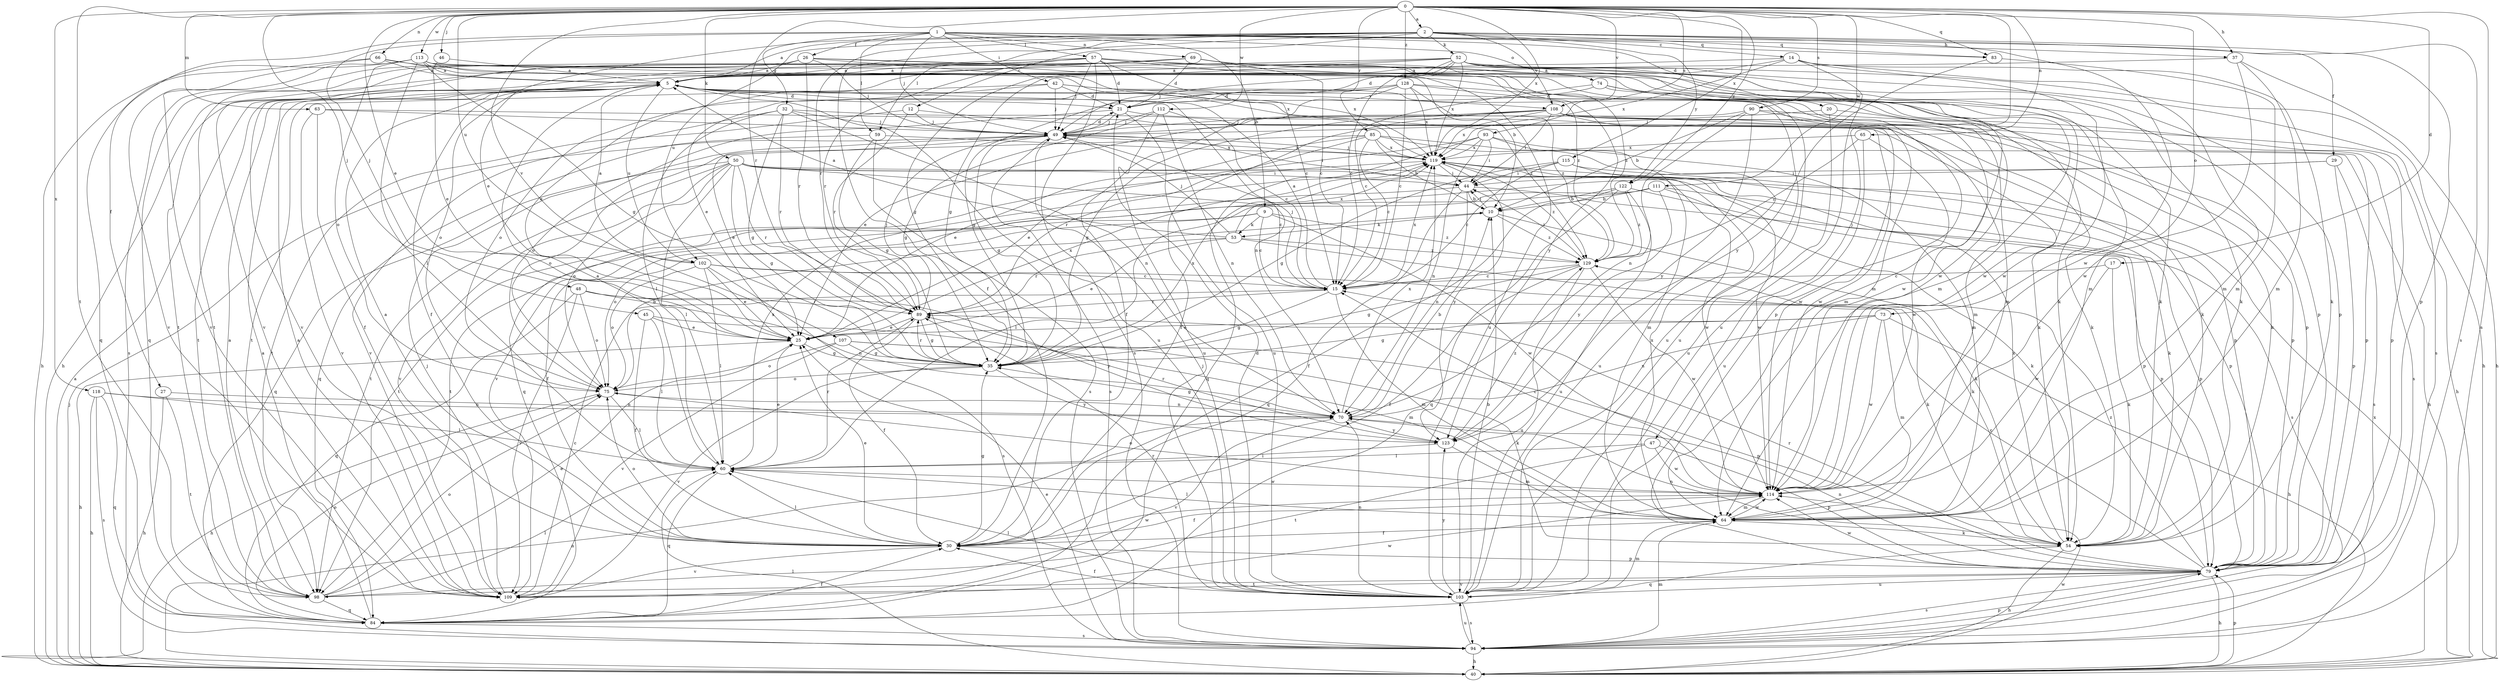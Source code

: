 strict digraph  {
0;
1;
2;
5;
9;
10;
12;
14;
15;
17;
20;
21;
25;
26;
27;
29;
30;
32;
35;
37;
40;
42;
44;
45;
46;
47;
48;
49;
50;
52;
53;
54;
57;
59;
60;
63;
64;
65;
66;
69;
70;
73;
74;
75;
79;
83;
84;
85;
89;
90;
93;
94;
98;
102;
103;
107;
108;
109;
111;
112;
113;
114;
115;
118;
119;
122;
123;
128;
129;
0 -> 2  [label=a];
0 -> 17  [label=d];
0 -> 25  [label=e];
0 -> 37  [label=h];
0 -> 45  [label=j];
0 -> 46  [label=j];
0 -> 47  [label=j];
0 -> 50  [label=k];
0 -> 63  [label=m];
0 -> 65  [label=n];
0 -> 66  [label=n];
0 -> 73  [label=o];
0 -> 83  [label=q];
0 -> 85  [label=r];
0 -> 89  [label=r];
0 -> 90  [label=s];
0 -> 93  [label=s];
0 -> 94  [label=s];
0 -> 98  [label=t];
0 -> 102  [label=u];
0 -> 107  [label=v];
0 -> 108  [label=v];
0 -> 111  [label=w];
0 -> 112  [label=w];
0 -> 113  [label=w];
0 -> 115  [label=x];
0 -> 118  [label=x];
0 -> 119  [label=x];
0 -> 122  [label=y];
0 -> 128  [label=z];
1 -> 9  [label=b];
1 -> 20  [label=d];
1 -> 26  [label=f];
1 -> 27  [label=f];
1 -> 32  [label=g];
1 -> 37  [label=h];
1 -> 42  [label=i];
1 -> 48  [label=j];
1 -> 49  [label=j];
1 -> 57  [label=l];
1 -> 59  [label=l];
1 -> 69  [label=n];
1 -> 74  [label=o];
1 -> 79  [label=p];
1 -> 83  [label=q];
2 -> 5  [label=a];
2 -> 12  [label=c];
2 -> 14  [label=c];
2 -> 25  [label=e];
2 -> 29  [label=f];
2 -> 30  [label=f];
2 -> 52  [label=k];
2 -> 59  [label=l];
2 -> 83  [label=q];
2 -> 89  [label=r];
2 -> 94  [label=s];
2 -> 102  [label=u];
2 -> 108  [label=v];
2 -> 114  [label=w];
2 -> 122  [label=y];
5 -> 21  [label=d];
5 -> 30  [label=f];
5 -> 70  [label=n];
5 -> 75  [label=o];
5 -> 98  [label=t];
5 -> 102  [label=u];
5 -> 103  [label=u];
5 -> 108  [label=v];
5 -> 129  [label=z];
9 -> 15  [label=c];
9 -> 30  [label=f];
9 -> 53  [label=k];
9 -> 75  [label=o];
9 -> 114  [label=w];
9 -> 129  [label=z];
10 -> 44  [label=i];
10 -> 53  [label=k];
10 -> 54  [label=k];
10 -> 129  [label=z];
12 -> 49  [label=j];
12 -> 89  [label=r];
12 -> 98  [label=t];
12 -> 114  [label=w];
14 -> 5  [label=a];
14 -> 35  [label=g];
14 -> 54  [label=k];
14 -> 64  [label=m];
14 -> 103  [label=u];
14 -> 114  [label=w];
14 -> 119  [label=x];
15 -> 5  [label=a];
15 -> 35  [label=g];
15 -> 49  [label=j];
15 -> 64  [label=m];
15 -> 89  [label=r];
15 -> 119  [label=x];
17 -> 15  [label=c];
17 -> 54  [label=k];
17 -> 114  [label=w];
20 -> 49  [label=j];
20 -> 79  [label=p];
20 -> 103  [label=u];
21 -> 49  [label=j];
21 -> 75  [label=o];
21 -> 103  [label=u];
21 -> 114  [label=w];
25 -> 35  [label=g];
25 -> 40  [label=h];
25 -> 119  [label=x];
26 -> 5  [label=a];
26 -> 15  [label=c];
26 -> 49  [label=j];
26 -> 54  [label=k];
26 -> 64  [label=m];
26 -> 84  [label=q];
26 -> 89  [label=r];
26 -> 94  [label=s];
27 -> 40  [label=h];
27 -> 70  [label=n];
27 -> 98  [label=t];
29 -> 44  [label=i];
29 -> 79  [label=p];
29 -> 94  [label=s];
29 -> 109  [label=v];
30 -> 5  [label=a];
30 -> 25  [label=e];
30 -> 35  [label=g];
30 -> 60  [label=l];
30 -> 75  [label=o];
30 -> 79  [label=p];
30 -> 109  [label=v];
30 -> 114  [label=w];
32 -> 35  [label=g];
32 -> 49  [label=j];
32 -> 60  [label=l];
32 -> 70  [label=n];
32 -> 79  [label=p];
32 -> 89  [label=r];
32 -> 109  [label=v];
35 -> 75  [label=o];
35 -> 89  [label=r];
35 -> 109  [label=v];
35 -> 119  [label=x];
35 -> 123  [label=y];
37 -> 5  [label=a];
37 -> 40  [label=h];
37 -> 64  [label=m];
37 -> 114  [label=w];
40 -> 5  [label=a];
40 -> 49  [label=j];
40 -> 60  [label=l];
40 -> 70  [label=n];
40 -> 79  [label=p];
40 -> 114  [label=w];
40 -> 119  [label=x];
42 -> 21  [label=d];
42 -> 49  [label=j];
42 -> 64  [label=m];
42 -> 75  [label=o];
42 -> 98  [label=t];
42 -> 114  [label=w];
44 -> 10  [label=b];
44 -> 70  [label=n];
44 -> 84  [label=q];
44 -> 94  [label=s];
44 -> 98  [label=t];
45 -> 25  [label=e];
45 -> 30  [label=f];
45 -> 60  [label=l];
45 -> 64  [label=m];
46 -> 5  [label=a];
46 -> 25  [label=e];
47 -> 60  [label=l];
47 -> 79  [label=p];
47 -> 98  [label=t];
47 -> 114  [label=w];
48 -> 70  [label=n];
48 -> 75  [label=o];
48 -> 84  [label=q];
48 -> 89  [label=r];
48 -> 109  [label=v];
48 -> 123  [label=y];
49 -> 21  [label=d];
49 -> 25  [label=e];
49 -> 35  [label=g];
49 -> 44  [label=i];
49 -> 94  [label=s];
49 -> 119  [label=x];
50 -> 15  [label=c];
50 -> 35  [label=g];
50 -> 44  [label=i];
50 -> 60  [label=l];
50 -> 75  [label=o];
50 -> 79  [label=p];
50 -> 84  [label=q];
50 -> 89  [label=r];
50 -> 98  [label=t];
50 -> 109  [label=v];
50 -> 114  [label=w];
52 -> 5  [label=a];
52 -> 15  [label=c];
52 -> 21  [label=d];
52 -> 35  [label=g];
52 -> 40  [label=h];
52 -> 49  [label=j];
52 -> 64  [label=m];
52 -> 79  [label=p];
52 -> 94  [label=s];
52 -> 109  [label=v];
52 -> 114  [label=w];
52 -> 119  [label=x];
53 -> 5  [label=a];
53 -> 25  [label=e];
53 -> 49  [label=j];
53 -> 54  [label=k];
53 -> 89  [label=r];
53 -> 119  [label=x];
53 -> 129  [label=z];
54 -> 40  [label=h];
54 -> 70  [label=n];
54 -> 84  [label=q];
54 -> 119  [label=x];
57 -> 5  [label=a];
57 -> 21  [label=d];
57 -> 49  [label=j];
57 -> 79  [label=p];
57 -> 89  [label=r];
57 -> 94  [label=s];
57 -> 98  [label=t];
57 -> 103  [label=u];
57 -> 109  [label=v];
57 -> 119  [label=x];
57 -> 129  [label=z];
59 -> 35  [label=g];
59 -> 84  [label=q];
59 -> 94  [label=s];
59 -> 119  [label=x];
60 -> 5  [label=a];
60 -> 25  [label=e];
60 -> 84  [label=q];
60 -> 89  [label=r];
60 -> 114  [label=w];
60 -> 119  [label=x];
63 -> 30  [label=f];
63 -> 49  [label=j];
63 -> 54  [label=k];
63 -> 109  [label=v];
64 -> 30  [label=f];
64 -> 54  [label=k];
64 -> 60  [label=l];
64 -> 114  [label=w];
64 -> 119  [label=x];
65 -> 103  [label=u];
65 -> 114  [label=w];
65 -> 119  [label=x];
65 -> 129  [label=z];
66 -> 5  [label=a];
66 -> 10  [label=b];
66 -> 79  [label=p];
66 -> 84  [label=q];
66 -> 109  [label=v];
69 -> 5  [label=a];
69 -> 15  [label=c];
69 -> 21  [label=d];
69 -> 25  [label=e];
69 -> 40  [label=h];
69 -> 54  [label=k];
69 -> 64  [label=m];
69 -> 98  [label=t];
69 -> 123  [label=y];
69 -> 129  [label=z];
70 -> 10  [label=b];
70 -> 35  [label=g];
70 -> 109  [label=v];
70 -> 119  [label=x];
70 -> 123  [label=y];
73 -> 25  [label=e];
73 -> 35  [label=g];
73 -> 40  [label=h];
73 -> 64  [label=m];
73 -> 70  [label=n];
73 -> 114  [label=w];
74 -> 15  [label=c];
74 -> 21  [label=d];
74 -> 54  [label=k];
74 -> 79  [label=p];
74 -> 103  [label=u];
75 -> 10  [label=b];
75 -> 40  [label=h];
75 -> 60  [label=l];
75 -> 70  [label=n];
79 -> 15  [label=c];
79 -> 40  [label=h];
79 -> 70  [label=n];
79 -> 89  [label=r];
79 -> 94  [label=s];
79 -> 98  [label=t];
79 -> 103  [label=u];
79 -> 109  [label=v];
79 -> 114  [label=w];
79 -> 129  [label=z];
83 -> 64  [label=m];
83 -> 123  [label=y];
84 -> 5  [label=a];
84 -> 30  [label=f];
84 -> 75  [label=o];
84 -> 94  [label=s];
85 -> 10  [label=b];
85 -> 15  [label=c];
85 -> 25  [label=e];
85 -> 40  [label=h];
85 -> 64  [label=m];
85 -> 75  [label=o];
85 -> 89  [label=r];
85 -> 119  [label=x];
89 -> 25  [label=e];
89 -> 30  [label=f];
89 -> 35  [label=g];
89 -> 49  [label=j];
90 -> 10  [label=b];
90 -> 49  [label=j];
90 -> 54  [label=k];
90 -> 70  [label=n];
90 -> 79  [label=p];
90 -> 123  [label=y];
93 -> 25  [label=e];
93 -> 44  [label=i];
93 -> 64  [label=m];
93 -> 70  [label=n];
93 -> 84  [label=q];
93 -> 103  [label=u];
93 -> 119  [label=x];
94 -> 25  [label=e];
94 -> 40  [label=h];
94 -> 64  [label=m];
94 -> 79  [label=p];
94 -> 103  [label=u];
98 -> 5  [label=a];
98 -> 25  [label=e];
98 -> 60  [label=l];
98 -> 75  [label=o];
98 -> 84  [label=q];
102 -> 5  [label=a];
102 -> 15  [label=c];
102 -> 25  [label=e];
102 -> 54  [label=k];
102 -> 60  [label=l];
102 -> 75  [label=o];
102 -> 94  [label=s];
103 -> 10  [label=b];
103 -> 21  [label=d];
103 -> 30  [label=f];
103 -> 49  [label=j];
103 -> 60  [label=l];
103 -> 64  [label=m];
103 -> 70  [label=n];
103 -> 89  [label=r];
103 -> 94  [label=s];
103 -> 123  [label=y];
107 -> 35  [label=g];
107 -> 54  [label=k];
107 -> 75  [label=o];
107 -> 79  [label=p];
107 -> 109  [label=v];
108 -> 25  [label=e];
108 -> 30  [label=f];
108 -> 35  [label=g];
108 -> 40  [label=h];
108 -> 44  [label=i];
108 -> 49  [label=j];
108 -> 54  [label=k];
108 -> 64  [label=m];
108 -> 79  [label=p];
108 -> 94  [label=s];
108 -> 119  [label=x];
109 -> 5  [label=a];
109 -> 15  [label=c];
109 -> 49  [label=j];
109 -> 114  [label=w];
111 -> 10  [label=b];
111 -> 54  [label=k];
111 -> 60  [label=l];
111 -> 79  [label=p];
111 -> 98  [label=t];
111 -> 123  [label=y];
112 -> 15  [label=c];
112 -> 35  [label=g];
112 -> 49  [label=j];
112 -> 70  [label=n];
112 -> 103  [label=u];
113 -> 5  [label=a];
113 -> 35  [label=g];
113 -> 40  [label=h];
113 -> 54  [label=k];
113 -> 60  [label=l];
113 -> 75  [label=o];
113 -> 109  [label=v];
113 -> 114  [label=w];
113 -> 119  [label=x];
114 -> 15  [label=c];
114 -> 30  [label=f];
114 -> 64  [label=m];
114 -> 75  [label=o];
115 -> 15  [label=c];
115 -> 35  [label=g];
115 -> 44  [label=i];
115 -> 54  [label=k];
115 -> 79  [label=p];
118 -> 40  [label=h];
118 -> 60  [label=l];
118 -> 70  [label=n];
118 -> 84  [label=q];
118 -> 94  [label=s];
119 -> 44  [label=i];
119 -> 49  [label=j];
119 -> 84  [label=q];
119 -> 114  [label=w];
119 -> 123  [label=y];
119 -> 129  [label=z];
122 -> 10  [label=b];
122 -> 30  [label=f];
122 -> 79  [label=p];
122 -> 84  [label=q];
122 -> 103  [label=u];
122 -> 129  [label=z];
123 -> 60  [label=l];
123 -> 64  [label=m];
123 -> 89  [label=r];
123 -> 129  [label=z];
128 -> 15  [label=c];
128 -> 21  [label=d];
128 -> 25  [label=e];
128 -> 30  [label=f];
128 -> 35  [label=g];
128 -> 64  [label=m];
128 -> 103  [label=u];
128 -> 119  [label=x];
128 -> 129  [label=z];
129 -> 15  [label=c];
129 -> 30  [label=f];
129 -> 35  [label=g];
129 -> 44  [label=i];
129 -> 103  [label=u];
129 -> 114  [label=w];
}
